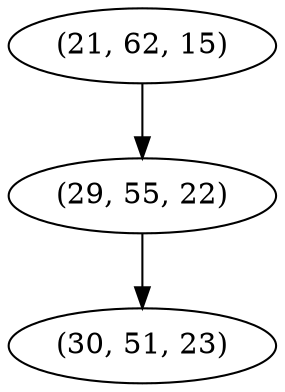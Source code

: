 digraph tree {
    "(21, 62, 15)";
    "(29, 55, 22)";
    "(30, 51, 23)";
    "(21, 62, 15)" -> "(29, 55, 22)";
    "(29, 55, 22)" -> "(30, 51, 23)";
}
